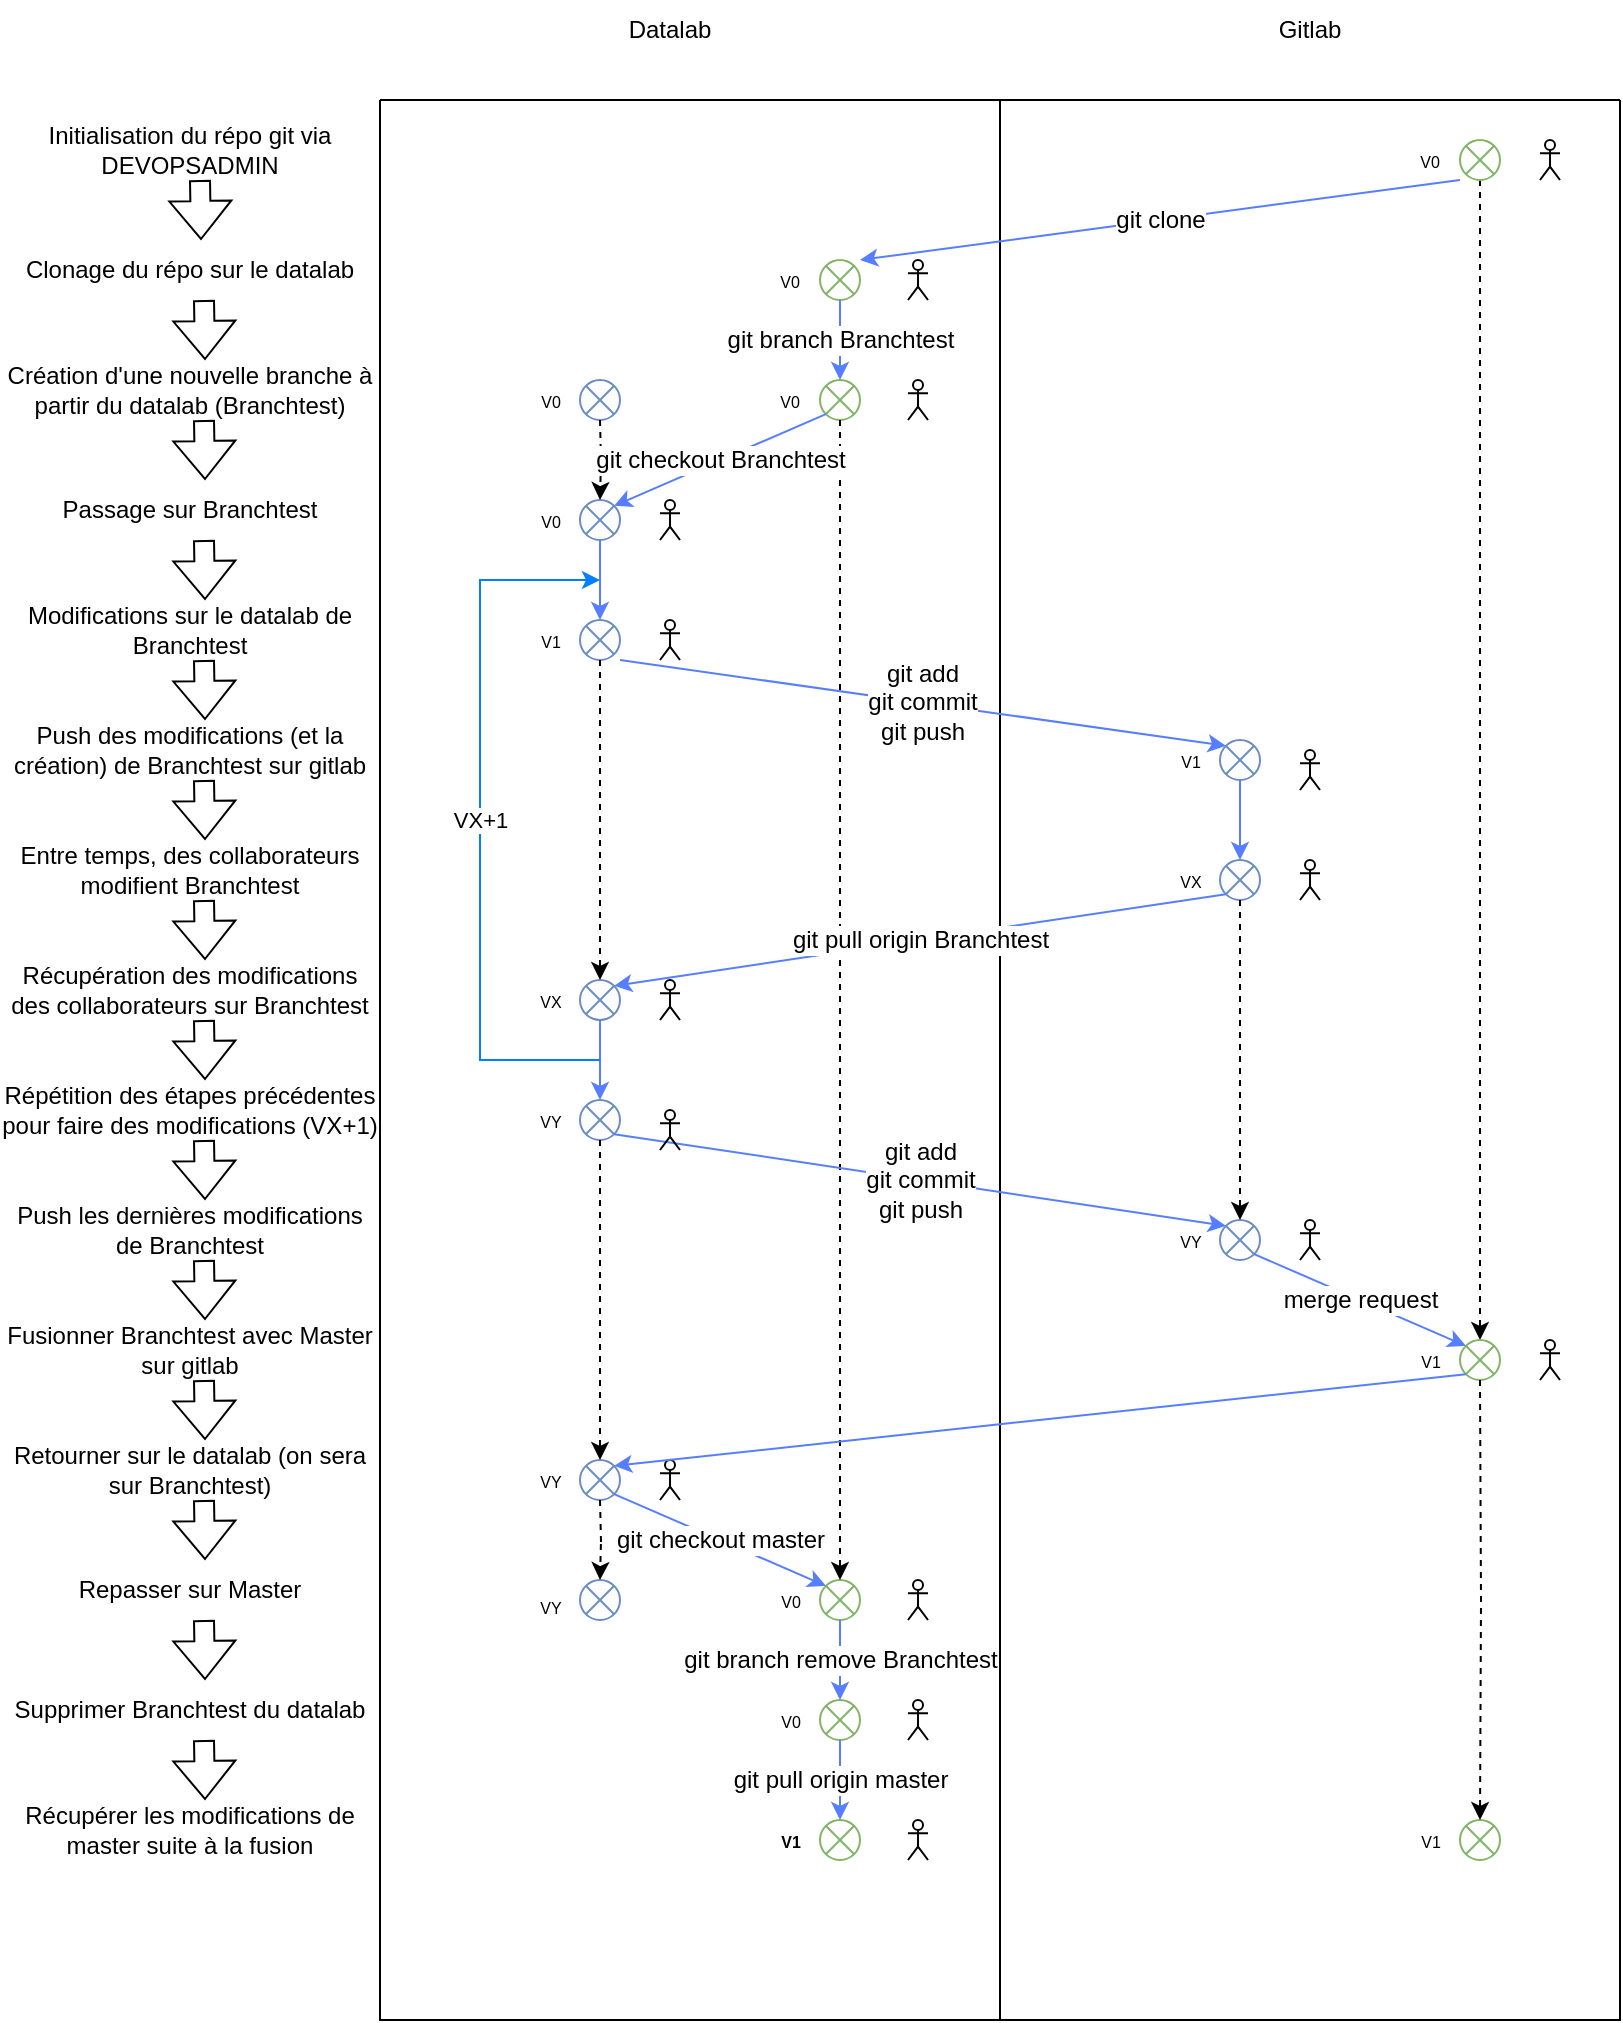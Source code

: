 <mxfile version="20.3.7" type="github">
  <diagram id="nAuwUsPzhKM0GsfRYQqk" name="Page-1">
    <mxGraphModel dx="782" dy="436" grid="1" gridSize="10" guides="1" tooltips="1" connect="1" arrows="1" fold="1" page="1" pageScale="1" pageWidth="827" pageHeight="1169" math="0" shadow="0">
      <root>
        <mxCell id="0" />
        <mxCell id="1" parent="0" />
        <mxCell id="7mzZi2HHNZOIRyizlRB2-161" style="edgeStyle=orthogonalEdgeStyle;rounded=0;orthogonalLoop=1;jettySize=auto;html=1;exitX=0.5;exitY=1;exitDx=0;exitDy=0;entryX=0.5;entryY=0;entryDx=0;entryDy=0;strokeColor=default;fontSize=12;dashed=1;" parent="1" source="7mzZi2HHNZOIRyizlRB2-1" target="7mzZi2HHNZOIRyizlRB2-22" edge="1">
          <mxGeometry relative="1" as="geometry" />
        </mxCell>
        <mxCell id="7mzZi2HHNZOIRyizlRB2-1" value="" style="shape=sumEllipse;perimeter=ellipsePerimeter;whiteSpace=wrap;html=1;backgroundOutline=1;fillColor=none;strokeColor=#82b366;" parent="1" vertex="1">
          <mxGeometry x="730" y="80" width="20" height="20" as="geometry" />
        </mxCell>
        <mxCell id="7mzZi2HHNZOIRyizlRB2-22" value="" style="shape=sumEllipse;perimeter=ellipsePerimeter;whiteSpace=wrap;html=1;backgroundOutline=1;fillColor=none;strokeColor=#82b366;" parent="1" vertex="1">
          <mxGeometry x="730" y="680" width="20" height="20" as="geometry" />
        </mxCell>
        <mxCell id="7mzZi2HHNZOIRyizlRB2-26" value="" style="shape=sumEllipse;perimeter=ellipsePerimeter;whiteSpace=wrap;html=1;backgroundOutline=1;fillColor=none;strokeColor=#82b366;" parent="1" vertex="1">
          <mxGeometry x="730" y="920" width="20" height="20" as="geometry" />
        </mxCell>
        <mxCell id="7mzZi2HHNZOIRyizlRB2-38" value="" style="shape=sumEllipse;perimeter=ellipsePerimeter;whiteSpace=wrap;html=1;backgroundOutline=1;fillColor=none;strokeColor=#82b366;" parent="1" vertex="1">
          <mxGeometry x="410" y="200" width="20" height="20" as="geometry" />
        </mxCell>
        <mxCell id="7mzZi2HHNZOIRyizlRB2-39" value="" style="shape=sumEllipse;perimeter=ellipsePerimeter;whiteSpace=wrap;html=1;backgroundOutline=1;fillColor=none;strokeColor=#82b366;" parent="1" vertex="1">
          <mxGeometry x="410" y="140" width="20" height="20" as="geometry" />
        </mxCell>
        <mxCell id="7mzZi2HHNZOIRyizlRB2-45" value="" style="shape=sumEllipse;perimeter=ellipsePerimeter;whiteSpace=wrap;html=1;backgroundOutline=1;fillColor=none;strokeColor=#82b366;" parent="1" vertex="1">
          <mxGeometry x="410" y="860" width="20" height="20" as="geometry" />
        </mxCell>
        <mxCell id="7mzZi2HHNZOIRyizlRB2-49" value="" style="shape=sumEllipse;perimeter=ellipsePerimeter;whiteSpace=wrap;html=1;backgroundOutline=1;fillColor=none;strokeColor=#82b366;" parent="1" vertex="1">
          <mxGeometry x="410" y="800" width="20" height="20" as="geometry" />
        </mxCell>
        <mxCell id="7mzZi2HHNZOIRyizlRB2-50" value="" style="shape=sumEllipse;perimeter=ellipsePerimeter;whiteSpace=wrap;html=1;backgroundOutline=1;fillColor=none;strokeColor=#82b366;" parent="1" vertex="1">
          <mxGeometry x="410" y="920" width="20" height="20" as="geometry" />
        </mxCell>
        <mxCell id="7mzZi2HHNZOIRyizlRB2-58" value="" style="shape=sumEllipse;perimeter=ellipsePerimeter;whiteSpace=wrap;html=1;backgroundOutline=1;fillColor=none;strokeColor=#6c8ebf;" parent="1" vertex="1">
          <mxGeometry x="610" y="440" width="20" height="20" as="geometry" />
        </mxCell>
        <mxCell id="7mzZi2HHNZOIRyizlRB2-59" value="" style="shape=sumEllipse;perimeter=ellipsePerimeter;whiteSpace=wrap;html=1;backgroundOutline=1;fillColor=none;strokeColor=#6c8ebf;" parent="1" vertex="1">
          <mxGeometry x="610" y="380" width="20" height="20" as="geometry" />
        </mxCell>
        <mxCell id="7mzZi2HHNZOIRyizlRB2-64" value="" style="shape=sumEllipse;perimeter=ellipsePerimeter;whiteSpace=wrap;html=1;backgroundOutline=1;fillColor=none;strokeColor=#6c8ebf;" parent="1" vertex="1">
          <mxGeometry x="610" y="620" width="20" height="20" as="geometry" />
        </mxCell>
        <mxCell id="7mzZi2HHNZOIRyizlRB2-70" value="" style="shape=sumEllipse;perimeter=ellipsePerimeter;whiteSpace=wrap;html=1;backgroundOutline=1;fillColor=none;strokeColor=#6c8ebf;" parent="1" vertex="1">
          <mxGeometry x="290" y="200" width="20" height="20" as="geometry" />
        </mxCell>
        <mxCell id="7mzZi2HHNZOIRyizlRB2-72" value="" style="shape=sumEllipse;perimeter=ellipsePerimeter;whiteSpace=wrap;html=1;backgroundOutline=1;fillColor=none;strokeColor=#6c8ebf;" parent="1" vertex="1">
          <mxGeometry x="290" y="260" width="20" height="20" as="geometry" />
        </mxCell>
        <mxCell id="7mzZi2HHNZOIRyizlRB2-73" value="" style="shape=sumEllipse;perimeter=ellipsePerimeter;whiteSpace=wrap;html=1;backgroundOutline=1;fillColor=none;strokeColor=#6c8ebf;" parent="1" vertex="1">
          <mxGeometry x="290" y="500" width="20" height="20" as="geometry" />
        </mxCell>
        <mxCell id="7mzZi2HHNZOIRyizlRB2-76" value="" style="shape=sumEllipse;perimeter=ellipsePerimeter;whiteSpace=wrap;html=1;backgroundOutline=1;fillColor=none;strokeColor=#6c8ebf;" parent="1" vertex="1">
          <mxGeometry x="290" y="320" width="20" height="20" as="geometry" />
        </mxCell>
        <mxCell id="7mzZi2HHNZOIRyizlRB2-78" value="" style="shape=sumEllipse;perimeter=ellipsePerimeter;whiteSpace=wrap;html=1;backgroundOutline=1;fillColor=none;strokeColor=#6c8ebf;" parent="1" vertex="1">
          <mxGeometry x="290" y="740" width="20" height="20" as="geometry" />
        </mxCell>
        <mxCell id="7mzZi2HHNZOIRyizlRB2-81" value="" style="shape=sumEllipse;perimeter=ellipsePerimeter;whiteSpace=wrap;html=1;backgroundOutline=1;fillColor=none;strokeColor=#6c8ebf;" parent="1" vertex="1">
          <mxGeometry x="290" y="800" width="20" height="20" as="geometry" />
        </mxCell>
        <mxCell id="7mzZi2HHNZOIRyizlRB2-84" value="" style="shape=sumEllipse;perimeter=ellipsePerimeter;whiteSpace=wrap;html=1;backgroundOutline=1;fillColor=none;strokeColor=#6c8ebf;" parent="1" vertex="1">
          <mxGeometry x="290" y="560" width="20" height="20" as="geometry" />
        </mxCell>
        <mxCell id="7mzZi2HHNZOIRyizlRB2-85" value="" style="swimlane;startSize=0;fillColor=none;" parent="1" vertex="1">
          <mxGeometry x="190" y="60" width="310" height="960" as="geometry" />
        </mxCell>
        <mxCell id="7mzZi2HHNZOIRyizlRB2-89" value="&lt;font style=&quot;font-size: 8px;&quot;&gt;V0&lt;/font&gt;" style="text;html=1;strokeColor=none;fillColor=none;align=center;verticalAlign=middle;whiteSpace=wrap;rounded=0;" parent="7mzZi2HHNZOIRyizlRB2-85" vertex="1">
          <mxGeometry x="200" y="85" width="10" height="10" as="geometry" />
        </mxCell>
        <mxCell id="7mzZi2HHNZOIRyizlRB2-103" value="&lt;font style=&quot;font-size: 8px;&quot;&gt;V0&lt;/font&gt;" style="text;html=1;strokeColor=none;fillColor=none;align=center;verticalAlign=middle;rounded=0;spacing=1;" parent="7mzZi2HHNZOIRyizlRB2-85" vertex="1">
          <mxGeometry x="80" y="145" width="10" height="10" as="geometry" />
        </mxCell>
        <mxCell id="7mzZi2HHNZOIRyizlRB2-114" value="" style="shape=umlActor;verticalLabelPosition=bottom;verticalAlign=top;html=1;outlineConnect=0;fontSize=12;fillColor=none;" parent="7mzZi2HHNZOIRyizlRB2-85" vertex="1">
          <mxGeometry x="264" y="80" width="10" height="20" as="geometry" />
        </mxCell>
        <mxCell id="7mzZi2HHNZOIRyizlRB2-117" value="&lt;font style=&quot;font-size: 8px;&quot;&gt;V0&lt;/font&gt;" style="text;html=1;strokeColor=none;fillColor=none;align=center;verticalAlign=middle;whiteSpace=wrap;rounded=0;" parent="7mzZi2HHNZOIRyizlRB2-85" vertex="1">
          <mxGeometry x="200" y="145" width="10" height="10" as="geometry" />
        </mxCell>
        <mxCell id="7mzZi2HHNZOIRyizlRB2-118" value="" style="shape=umlActor;verticalLabelPosition=bottom;verticalAlign=top;html=1;outlineConnect=0;fontSize=12;fillColor=none;" parent="7mzZi2HHNZOIRyizlRB2-85" vertex="1">
          <mxGeometry x="264" y="140" width="10" height="20" as="geometry" />
        </mxCell>
        <mxCell id="7mzZi2HHNZOIRyizlRB2-120" value="&lt;font style=&quot;font-size: 8px;&quot;&gt;V0&lt;/font&gt;" style="text;html=1;strokeColor=none;fillColor=none;align=center;verticalAlign=middle;rounded=0;spacing=1;" parent="7mzZi2HHNZOIRyizlRB2-85" vertex="1">
          <mxGeometry x="80" y="205" width="10" height="10" as="geometry" />
        </mxCell>
        <mxCell id="7mzZi2HHNZOIRyizlRB2-122" value="" style="shape=umlActor;verticalLabelPosition=bottom;verticalAlign=top;html=1;outlineConnect=0;fontSize=12;fillColor=none;" parent="7mzZi2HHNZOIRyizlRB2-85" vertex="1">
          <mxGeometry x="140" y="200" width="10" height="20" as="geometry" />
        </mxCell>
        <mxCell id="7mzZi2HHNZOIRyizlRB2-123" value="" style="shape=umlActor;verticalLabelPosition=bottom;verticalAlign=top;html=1;outlineConnect=0;fontSize=12;fillColor=none;" parent="7mzZi2HHNZOIRyizlRB2-85" vertex="1">
          <mxGeometry x="140" y="260" width="10" height="20" as="geometry" />
        </mxCell>
        <mxCell id="7mzZi2HHNZOIRyizlRB2-125" value="&lt;font style=&quot;font-size: 8px;&quot;&gt;V1&lt;br&gt;&lt;/font&gt;" style="text;html=1;strokeColor=none;fillColor=none;align=center;verticalAlign=middle;rounded=0;spacing=1;" parent="7mzZi2HHNZOIRyizlRB2-85" vertex="1">
          <mxGeometry x="80" y="265" width="10" height="10" as="geometry" />
        </mxCell>
        <mxCell id="7mzZi2HHNZOIRyizlRB2-142" value="" style="shape=umlActor;verticalLabelPosition=bottom;verticalAlign=top;html=1;outlineConnect=0;fontSize=12;fillColor=none;" parent="7mzZi2HHNZOIRyizlRB2-85" vertex="1">
          <mxGeometry x="140" y="440" width="10" height="20" as="geometry" />
        </mxCell>
        <mxCell id="7mzZi2HHNZOIRyizlRB2-147" value="" style="shape=umlActor;verticalLabelPosition=bottom;verticalAlign=top;html=1;outlineConnect=0;fontSize=12;fillColor=none;" parent="7mzZi2HHNZOIRyizlRB2-85" vertex="1">
          <mxGeometry x="140" y="680" width="10" height="20" as="geometry" />
        </mxCell>
        <mxCell id="7mzZi2HHNZOIRyizlRB2-146" value="" style="shape=umlActor;verticalLabelPosition=bottom;verticalAlign=top;html=1;outlineConnect=0;fontSize=12;fillColor=none;" parent="7mzZi2HHNZOIRyizlRB2-85" vertex="1">
          <mxGeometry x="264" y="740" width="10" height="20" as="geometry" />
        </mxCell>
        <mxCell id="7mzZi2HHNZOIRyizlRB2-149" value="" style="shape=umlActor;verticalLabelPosition=bottom;verticalAlign=top;html=1;outlineConnect=0;fontSize=12;fillColor=none;" parent="7mzZi2HHNZOIRyizlRB2-85" vertex="1">
          <mxGeometry x="264" y="800" width="10" height="20" as="geometry" />
        </mxCell>
        <mxCell id="7mzZi2HHNZOIRyizlRB2-148" value="" style="shape=umlActor;verticalLabelPosition=bottom;verticalAlign=top;html=1;outlineConnect=0;fontSize=12;fillColor=none;" parent="7mzZi2HHNZOIRyizlRB2-85" vertex="1">
          <mxGeometry x="264" y="860" width="10" height="20" as="geometry" />
        </mxCell>
        <mxCell id="7mzZi2HHNZOIRyizlRB2-151" value="&lt;font style=&quot;font-size: 8px;&quot;&gt;VX&lt;br&gt;&lt;/font&gt;" style="text;html=1;strokeColor=none;fillColor=none;align=center;verticalAlign=middle;rounded=0;spacing=1;" parent="7mzZi2HHNZOIRyizlRB2-85" vertex="1">
          <mxGeometry x="80" y="445" width="10" height="10" as="geometry" />
        </mxCell>
        <mxCell id="7mzZi2HHNZOIRyizlRB2-153" value="&lt;font style=&quot;font-size: 8px;&quot;&gt;VY&lt;br&gt;&lt;/font&gt;" style="text;html=1;strokeColor=none;fillColor=none;align=center;verticalAlign=middle;rounded=0;spacing=1;" parent="7mzZi2HHNZOIRyizlRB2-85" vertex="1">
          <mxGeometry x="80" y="505" width="10" height="10" as="geometry" />
        </mxCell>
        <mxCell id="7mzZi2HHNZOIRyizlRB2-155" value="&lt;font style=&quot;font-size: 8px;&quot;&gt;VY&lt;br&gt;&lt;/font&gt;" style="text;html=1;strokeColor=none;fillColor=none;align=center;verticalAlign=middle;rounded=0;spacing=1;" parent="7mzZi2HHNZOIRyizlRB2-85" vertex="1">
          <mxGeometry x="80" y="685" width="10" height="10" as="geometry" />
        </mxCell>
        <mxCell id="7mzZi2HHNZOIRyizlRB2-157" value="&lt;font style=&quot;font-size: 8px;&quot;&gt;V0&lt;span style=&quot;color: rgba(0, 0, 0, 0); font-family: monospace; font-size: 0px; text-align: start;&quot;&gt;%3CmxGraphModel%3E%3Croot%3E%3CmxCell%20id%3D%220%22%2F%3E%3CmxCell%20id%3D%221%22%20parent%3D%220%22%2F%3E%3CmxCell%20id%3D%222%22%20value%3D%22%26lt%3Bfont%20style%3D%26quot%3Bfont-size%3A%208px%3B%26quot%3B%26gt%3BVY%26lt%3Bbr%26gt%3B%26lt%3B%2Ffont%26gt%3B%22%20style%3D%22text%3Bhtml%3D1%3BstrokeColor%3Dnone%3BfillColor%3Dnone%3Balign%3Dcenter%3BverticalAlign%3Dmiddle%3Brounded%3D0%3Bspacing%3D1%3B%22%20vertex%3D%221%22%20parent%3D%221%22%3E%3CmxGeometry%20x%3D%22220%22%20y%3D%22745%22%20width%3D%2210%22%20height%3D%2210%22%20as%3D%22geometry%22%2F%3E%3C%2FmxCell%3E%3C%2Froot%3E%3C%2FmxGraphModel%3E&lt;/span&gt;&lt;br&gt;&lt;/font&gt;" style="text;html=1;strokeColor=none;fillColor=none;align=center;verticalAlign=middle;rounded=0;spacing=1;" parent="7mzZi2HHNZOIRyizlRB2-85" vertex="1">
          <mxGeometry x="200" y="745" width="10" height="10" as="geometry" />
        </mxCell>
        <mxCell id="7mzZi2HHNZOIRyizlRB2-158" value="&lt;font style=&quot;font-size: 8px;&quot;&gt;V0&lt;span style=&quot;color: rgba(0, 0, 0, 0); font-family: monospace; font-size: 0px; text-align: start;&quot;&gt;%3CmxGraphModel%3E%3Croot%3E%3CmxCell%20id%3D%220%22%2F%3E%3CmxCell%20id%3D%221%22%20parent%3D%220%22%2F%3E%3CmxCell%20id%3D%222%22%20value%3D%22%26lt%3Bfont%20style%3D%26quot%3Bfont-size%3A%208px%3B%26quot%3B%26gt%3BVY%26lt%3Bbr%26gt%3B%26lt%3B%2Ffont%26gt%3B%22%20style%3D%22text%3Bhtml%3D1%3BstrokeColor%3Dnone%3BfillColor%3Dnone%3Balign%3Dcenter%3BverticalAlign%3Dmiddle%3Brounded%3D0%3Bspacing%3D1%3B%22%20vertex%3D%221%22%20parent%3D%221%22%3E%3CmxGeometry%20x%3D%22220%22%20y%3D%22745%22%20width%3D%2210%22%20height%3D%2210%22%20as%3D%22geometry%22%2F%3E%3C%2FmxCell%3E%3C%2Froot%3E%3C%2FmxGraphModel%3E&lt;/span&gt;&lt;br&gt;&lt;/font&gt;" style="text;html=1;strokeColor=none;fillColor=none;align=center;verticalAlign=middle;rounded=0;spacing=1;" parent="7mzZi2HHNZOIRyizlRB2-85" vertex="1">
          <mxGeometry x="200" y="805" width="10" height="10" as="geometry" />
        </mxCell>
        <mxCell id="7mzZi2HHNZOIRyizlRB2-159" value="&lt;font style=&quot;font-size: 8px;&quot;&gt;V1&lt;br&gt;&lt;/font&gt;" style="text;html=1;strokeColor=none;fillColor=none;align=center;verticalAlign=middle;rounded=0;spacing=1;fontStyle=1" parent="7mzZi2HHNZOIRyizlRB2-85" vertex="1">
          <mxGeometry x="200" y="865" width="10" height="10" as="geometry" />
        </mxCell>
        <mxCell id="7mzZi2HHNZOIRyizlRB2-163" style="edgeStyle=orthogonalEdgeStyle;rounded=0;orthogonalLoop=1;jettySize=auto;html=1;exitX=0.5;exitY=1;exitDx=0;exitDy=0;entryX=0.5;entryY=0;entryDx=0;entryDy=0;strokeColor=default;fontSize=12;dashed=1;" parent="7mzZi2HHNZOIRyizlRB2-85" edge="1">
          <mxGeometry relative="1" as="geometry">
            <mxPoint x="230" y="160" as="sourcePoint" />
            <mxPoint x="230" y="740" as="targetPoint" />
          </mxGeometry>
        </mxCell>
        <mxCell id="7mzZi2HHNZOIRyizlRB2-165" style="edgeStyle=orthogonalEdgeStyle;rounded=0;orthogonalLoop=1;jettySize=auto;html=1;exitX=0.5;exitY=1;exitDx=0;exitDy=0;strokeColor=default;fontSize=12;dashed=1;" parent="7mzZi2HHNZOIRyizlRB2-85" edge="1">
          <mxGeometry relative="1" as="geometry">
            <mxPoint x="110" y="160" as="sourcePoint" />
            <mxPoint x="110" y="200" as="targetPoint" />
          </mxGeometry>
        </mxCell>
        <mxCell id="7mzZi2HHNZOIRyizlRB2-166" style="edgeStyle=orthogonalEdgeStyle;rounded=0;orthogonalLoop=1;jettySize=auto;html=1;exitX=0.5;exitY=1;exitDx=0;exitDy=0;strokeColor=default;fontSize=12;dashed=1;" parent="7mzZi2HHNZOIRyizlRB2-85" edge="1">
          <mxGeometry relative="1" as="geometry">
            <mxPoint x="110" y="280" as="sourcePoint" />
            <mxPoint x="110" y="440" as="targetPoint" />
          </mxGeometry>
        </mxCell>
        <mxCell id="7mzZi2HHNZOIRyizlRB2-167" style="edgeStyle=orthogonalEdgeStyle;rounded=0;orthogonalLoop=1;jettySize=auto;html=1;exitX=0.5;exitY=1;exitDx=0;exitDy=0;strokeColor=default;fontSize=12;dashed=1;" parent="7mzZi2HHNZOIRyizlRB2-85" edge="1">
          <mxGeometry relative="1" as="geometry">
            <mxPoint x="110" y="520" as="sourcePoint" />
            <mxPoint x="110" y="680" as="targetPoint" />
          </mxGeometry>
        </mxCell>
        <mxCell id="7mzZi2HHNZOIRyizlRB2-169" style="edgeStyle=orthogonalEdgeStyle;rounded=0;orthogonalLoop=1;jettySize=auto;html=1;exitX=0.5;exitY=1;exitDx=0;exitDy=0;strokeColor=default;fontSize=12;dashed=1;" parent="7mzZi2HHNZOIRyizlRB2-85" edge="1">
          <mxGeometry relative="1" as="geometry">
            <mxPoint x="110" y="700" as="sourcePoint" />
            <mxPoint x="110" y="740" as="targetPoint" />
          </mxGeometry>
        </mxCell>
        <mxCell id="7mzZi2HHNZOIRyizlRB2-171" value="&lt;font style=&quot;font-size: 8px;&quot;&gt;VY&lt;br&gt;&lt;/font&gt;" style="text;html=1;strokeColor=none;fillColor=none;align=center;verticalAlign=middle;rounded=0;spacing=1;" parent="7mzZi2HHNZOIRyizlRB2-85" vertex="1">
          <mxGeometry x="80" y="745" width="10" height="15" as="geometry" />
        </mxCell>
        <mxCell id="7mzZi2HHNZOIRyizlRB2-86" value="" style="swimlane;startSize=0;fillColor=none;" parent="1" vertex="1">
          <mxGeometry x="500" y="60" width="310" height="960" as="geometry" />
        </mxCell>
        <mxCell id="7mzZi2HHNZOIRyizlRB2-90" value="&lt;font style=&quot;font-size: 8px;&quot;&gt;V0&lt;/font&gt;" style="text;html=1;strokeColor=none;fillColor=none;align=center;verticalAlign=middle;whiteSpace=wrap;rounded=0;" parent="7mzZi2HHNZOIRyizlRB2-86" vertex="1">
          <mxGeometry x="210" y="25" width="10" height="10" as="geometry" />
        </mxCell>
        <mxCell id="7mzZi2HHNZOIRyizlRB2-113" value="" style="shape=umlActor;verticalLabelPosition=bottom;verticalAlign=top;html=1;outlineConnect=0;fontSize=12;fillColor=none;" parent="7mzZi2HHNZOIRyizlRB2-86" vertex="1">
          <mxGeometry x="270" y="20" width="10" height="20" as="geometry" />
        </mxCell>
        <mxCell id="7mzZi2HHNZOIRyizlRB2-126" value="&lt;font style=&quot;font-size: 8px;&quot;&gt;V1&lt;br&gt;&lt;/font&gt;" style="text;html=1;strokeColor=none;fillColor=none;align=center;verticalAlign=middle;rounded=0;spacing=1;" parent="7mzZi2HHNZOIRyizlRB2-86" vertex="1">
          <mxGeometry x="90" y="325" width="10" height="10" as="geometry" />
        </mxCell>
        <mxCell id="7mzZi2HHNZOIRyizlRB2-140" value="" style="shape=umlActor;verticalLabelPosition=bottom;verticalAlign=top;html=1;outlineConnect=0;fontSize=12;fillColor=none;" parent="7mzZi2HHNZOIRyizlRB2-86" vertex="1">
          <mxGeometry x="150" y="325" width="10" height="20" as="geometry" />
        </mxCell>
        <mxCell id="7mzZi2HHNZOIRyizlRB2-139" value="" style="shape=umlActor;verticalLabelPosition=bottom;verticalAlign=top;html=1;outlineConnect=0;fontSize=12;fillColor=none;" parent="7mzZi2HHNZOIRyizlRB2-86" vertex="1">
          <mxGeometry x="150" y="380" width="10" height="20" as="geometry" />
        </mxCell>
        <mxCell id="7mzZi2HHNZOIRyizlRB2-145" value="" style="shape=umlActor;verticalLabelPosition=bottom;verticalAlign=top;html=1;outlineConnect=0;fontSize=12;fillColor=none;" parent="7mzZi2HHNZOIRyizlRB2-86" vertex="1">
          <mxGeometry x="150" y="560" width="10" height="20" as="geometry" />
        </mxCell>
        <mxCell id="7mzZi2HHNZOIRyizlRB2-144" value="" style="shape=umlActor;verticalLabelPosition=bottom;verticalAlign=top;html=1;outlineConnect=0;fontSize=12;fillColor=none;" parent="7mzZi2HHNZOIRyizlRB2-86" vertex="1">
          <mxGeometry x="270" y="620" width="10" height="20" as="geometry" />
        </mxCell>
        <mxCell id="7mzZi2HHNZOIRyizlRB2-150" value="&lt;font style=&quot;font-size: 8px;&quot;&gt;VX&lt;br&gt;&lt;/font&gt;" style="text;html=1;strokeColor=none;fillColor=none;align=center;verticalAlign=middle;rounded=0;spacing=1;" parent="7mzZi2HHNZOIRyizlRB2-86" vertex="1">
          <mxGeometry x="90" y="385" width="10" height="10" as="geometry" />
        </mxCell>
        <mxCell id="7mzZi2HHNZOIRyizlRB2-154" value="&lt;font style=&quot;font-size: 8px;&quot;&gt;VY&lt;br&gt;&lt;/font&gt;" style="text;html=1;strokeColor=none;fillColor=none;align=center;verticalAlign=middle;rounded=0;spacing=1;" parent="7mzZi2HHNZOIRyizlRB2-86" vertex="1">
          <mxGeometry x="90" y="565" width="10" height="10" as="geometry" />
        </mxCell>
        <mxCell id="7mzZi2HHNZOIRyizlRB2-156" value="&lt;font style=&quot;font-size: 8px;&quot;&gt;V1&lt;br&gt;&lt;/font&gt;" style="text;html=1;strokeColor=none;fillColor=none;align=center;verticalAlign=middle;rounded=0;spacing=1;" parent="7mzZi2HHNZOIRyizlRB2-86" vertex="1">
          <mxGeometry x="210" y="625" width="10" height="10" as="geometry" />
        </mxCell>
        <mxCell id="7mzZi2HHNZOIRyizlRB2-162" style="edgeStyle=orthogonalEdgeStyle;rounded=0;orthogonalLoop=1;jettySize=auto;html=1;exitX=0.5;exitY=1;exitDx=0;exitDy=0;entryX=0.5;entryY=0;entryDx=0;entryDy=0;strokeColor=default;fontSize=12;dashed=1;" parent="7mzZi2HHNZOIRyizlRB2-86" target="7mzZi2HHNZOIRyizlRB2-26" edge="1">
          <mxGeometry relative="1" as="geometry">
            <mxPoint x="240" y="640" as="sourcePoint" />
            <mxPoint x="240" y="1220" as="targetPoint" />
          </mxGeometry>
        </mxCell>
        <mxCell id="7mzZi2HHNZOIRyizlRB2-164" style="edgeStyle=orthogonalEdgeStyle;rounded=0;orthogonalLoop=1;jettySize=auto;html=1;exitX=0.5;exitY=1;exitDx=0;exitDy=0;strokeColor=default;fontSize=12;dashed=1;" parent="7mzZi2HHNZOIRyizlRB2-86" edge="1">
          <mxGeometry relative="1" as="geometry">
            <mxPoint x="120" y="400" as="sourcePoint" />
            <mxPoint x="120" y="560" as="targetPoint" />
          </mxGeometry>
        </mxCell>
        <mxCell id="7mzZi2HHNZOIRyizlRB2-170" value="&lt;font style=&quot;font-size: 8px;&quot;&gt;V1&lt;br&gt;&lt;/font&gt;" style="text;html=1;strokeColor=none;fillColor=none;align=center;verticalAlign=middle;rounded=0;spacing=1;" parent="7mzZi2HHNZOIRyizlRB2-86" vertex="1">
          <mxGeometry x="210" y="865" width="10" height="10" as="geometry" />
        </mxCell>
        <mxCell id="7mzZi2HHNZOIRyizlRB2-87" value="Datalab" style="text;html=1;strokeColor=none;fillColor=none;align=center;verticalAlign=middle;whiteSpace=wrap;rounded=0;" parent="1" vertex="1">
          <mxGeometry x="245" y="10" width="180" height="30" as="geometry" />
        </mxCell>
        <mxCell id="7mzZi2HHNZOIRyizlRB2-88" value="Gitlab" style="text;html=1;strokeColor=none;fillColor=none;align=center;verticalAlign=middle;whiteSpace=wrap;rounded=0;" parent="1" vertex="1">
          <mxGeometry x="595" y="10" width="120" height="30" as="geometry" />
        </mxCell>
        <mxCell id="7mzZi2HHNZOIRyizlRB2-110" value="&lt;font style=&quot;font-size: 12px;&quot;&gt;git clone&lt;/font&gt;" style="endArrow=classic;html=1;rounded=0;fontSize=8;fillColor=#dae8fc;strokeColor=#577EFF;" parent="1" edge="1">
          <mxGeometry relative="1" as="geometry">
            <mxPoint x="730" y="100" as="sourcePoint" />
            <mxPoint x="430" y="140" as="targetPoint" />
            <Array as="points">
              <mxPoint x="580" y="120" />
            </Array>
          </mxGeometry>
        </mxCell>
        <mxCell id="7mzZi2HHNZOIRyizlRB2-116" value="&lt;font style=&quot;font-size: 12px;&quot;&gt;git branch Branchtest&lt;/font&gt;" style="endArrow=classic;html=1;rounded=0;fontSize=8;exitX=0.5;exitY=1;exitDx=0;exitDy=0;entryX=0.5;entryY=0;entryDx=0;entryDy=0;fillColor=#dae8fc;strokeColor=#577EFF;" parent="1" source="7mzZi2HHNZOIRyizlRB2-39" target="7mzZi2HHNZOIRyizlRB2-38" edge="1">
          <mxGeometry relative="1" as="geometry">
            <mxPoint x="740" y="100" as="sourcePoint" />
            <mxPoint x="440" y="160" as="targetPoint" />
            <Array as="points" />
          </mxGeometry>
        </mxCell>
        <mxCell id="7mzZi2HHNZOIRyizlRB2-119" value="&lt;font style=&quot;font-size: 12px;&quot;&gt;git checkout Branchtest&lt;/font&gt;" style="endArrow=classic;html=1;rounded=0;fontSize=8;exitX=0;exitY=1;exitDx=0;exitDy=0;entryX=1;entryY=0;entryDx=0;entryDy=0;fillColor=#dae8fc;strokeColor=#577EFF;" parent="1" source="7mzZi2HHNZOIRyizlRB2-38" target="7mzZi2HHNZOIRyizlRB2-72" edge="1">
          <mxGeometry relative="1" as="geometry">
            <mxPoint x="740" y="100" as="sourcePoint" />
            <mxPoint x="440" y="160" as="targetPoint" />
            <Array as="points" />
          </mxGeometry>
        </mxCell>
        <mxCell id="7mzZi2HHNZOIRyizlRB2-121" value="" style="endArrow=classic;html=1;rounded=0;fontSize=8;fillColor=#dae8fc;strokeColor=#577EFF;exitX=0.5;exitY=1;exitDx=0;exitDy=0;entryX=0.5;entryY=0;entryDx=0;entryDy=0;" parent="1" source="7mzZi2HHNZOIRyizlRB2-72" target="7mzZi2HHNZOIRyizlRB2-76" edge="1">
          <mxGeometry relative="1" as="geometry">
            <mxPoint x="740" y="110" as="sourcePoint" />
            <mxPoint x="440" y="150" as="targetPoint" />
            <Array as="points" />
          </mxGeometry>
        </mxCell>
        <mxCell id="7mzZi2HHNZOIRyizlRB2-124" value="&lt;font style=&quot;font-size: 12px;&quot;&gt;git add&lt;br&gt;git commit&lt;br&gt;git push&lt;br&gt;&lt;/font&gt;" style="endArrow=classic;html=1;rounded=0;fontSize=8;fillColor=#dae8fc;strokeColor=#577EFF;entryX=0;entryY=0;entryDx=0;entryDy=0;" parent="1" target="7mzZi2HHNZOIRyizlRB2-59" edge="1">
          <mxGeometry relative="1" as="geometry">
            <mxPoint x="310" y="340" as="sourcePoint" />
            <mxPoint x="440" y="150" as="targetPoint" />
            <Array as="points" />
          </mxGeometry>
        </mxCell>
        <mxCell id="7mzZi2HHNZOIRyizlRB2-127" value="" style="endArrow=classic;html=1;rounded=0;fontSize=8;fillColor=#dae8fc;strokeColor=#577EFF;exitX=0.5;exitY=1;exitDx=0;exitDy=0;entryX=0.5;entryY=0;entryDx=0;entryDy=0;" parent="1" source="7mzZi2HHNZOIRyizlRB2-59" target="7mzZi2HHNZOIRyizlRB2-58" edge="1">
          <mxGeometry relative="1" as="geometry">
            <mxPoint x="740" y="110" as="sourcePoint" />
            <mxPoint x="440" y="150" as="targetPoint" />
            <Array as="points" />
          </mxGeometry>
        </mxCell>
        <mxCell id="7mzZi2HHNZOIRyizlRB2-128" value="&lt;font style=&quot;font-size: 12px;&quot;&gt;git pull origin Branchtest&lt;br&gt;&lt;/font&gt;" style="endArrow=classic;html=1;rounded=0;fontSize=8;fillColor=#dae8fc;strokeColor=#577EFF;exitX=0;exitY=1;exitDx=0;exitDy=0;entryX=1;entryY=0;entryDx=0;entryDy=0;" parent="1" source="7mzZi2HHNZOIRyizlRB2-58" target="7mzZi2HHNZOIRyizlRB2-73" edge="1">
          <mxGeometry relative="1" as="geometry">
            <mxPoint x="740" y="110" as="sourcePoint" />
            <mxPoint x="440" y="150" as="targetPoint" />
            <Array as="points" />
          </mxGeometry>
        </mxCell>
        <mxCell id="7mzZi2HHNZOIRyizlRB2-130" value="&lt;font style=&quot;font-size: 12px;&quot;&gt;&lt;br&gt;&lt;/font&gt;" style="endArrow=classic;html=1;rounded=0;fontSize=8;fillColor=#dae8fc;strokeColor=#577EFF;exitX=0.5;exitY=1;exitDx=0;exitDy=0;" parent="1" source="7mzZi2HHNZOIRyizlRB2-73" edge="1">
          <mxGeometry x="0.277" y="10" relative="1" as="geometry">
            <mxPoint x="320" y="350" as="sourcePoint" />
            <mxPoint x="300" y="560" as="targetPoint" />
            <Array as="points" />
            <mxPoint as="offset" />
          </mxGeometry>
        </mxCell>
        <mxCell id="7mzZi2HHNZOIRyizlRB2-133" value="&lt;font style=&quot;font-size: 12px;&quot;&gt;git add&lt;br&gt;git commit&lt;br&gt;git push&lt;/font&gt;" style="endArrow=classic;html=1;rounded=0;fontSize=8;fillColor=#dae8fc;strokeColor=#577EFF;exitX=1;exitY=1;exitDx=0;exitDy=0;entryX=0;entryY=0;entryDx=0;entryDy=0;startArrow=none;" parent="1" source="7mzZi2HHNZOIRyizlRB2-84" target="7mzZi2HHNZOIRyizlRB2-64" edge="1">
          <mxGeometry relative="1" as="geometry">
            <mxPoint x="622.929" y="467.071" as="sourcePoint" />
            <mxPoint x="317.071" y="512.929" as="targetPoint" />
            <Array as="points" />
          </mxGeometry>
        </mxCell>
        <mxCell id="7mzZi2HHNZOIRyizlRB2-134" value="&lt;span style=&quot;font-size: 12px;&quot;&gt;merge request&lt;/span&gt;" style="endArrow=classic;html=1;rounded=0;fontSize=8;fillColor=#dae8fc;strokeColor=#577EFF;exitX=1;exitY=1;exitDx=0;exitDy=0;entryX=0;entryY=0;entryDx=0;entryDy=0;" parent="1" source="7mzZi2HHNZOIRyizlRB2-64" target="7mzZi2HHNZOIRyizlRB2-22" edge="1">
          <mxGeometry relative="1" as="geometry">
            <mxPoint x="317.071" y="587.071" as="sourcePoint" />
            <mxPoint x="622.929" y="632.929" as="targetPoint" />
            <Array as="points" />
          </mxGeometry>
        </mxCell>
        <mxCell id="7mzZi2HHNZOIRyizlRB2-135" value="" style="endArrow=classic;html=1;rounded=0;fontSize=8;fillColor=#dae8fc;strokeColor=#577EFF;exitX=0;exitY=1;exitDx=0;exitDy=0;entryX=1;entryY=0;entryDx=0;entryDy=0;" parent="1" source="7mzZi2HHNZOIRyizlRB2-22" target="7mzZi2HHNZOIRyizlRB2-78" edge="1">
          <mxGeometry relative="1" as="geometry">
            <mxPoint x="317.071" y="587.071" as="sourcePoint" />
            <mxPoint x="622.929" y="632.929" as="targetPoint" />
            <Array as="points" />
          </mxGeometry>
        </mxCell>
        <mxCell id="7mzZi2HHNZOIRyizlRB2-136" value="&lt;font style=&quot;font-size: 12px;&quot;&gt;git checkout master&lt;/font&gt;" style="endArrow=classic;html=1;rounded=0;fontSize=8;fillColor=#dae8fc;strokeColor=#577EFF;exitX=1;exitY=1;exitDx=0;exitDy=0;entryX=0;entryY=0;entryDx=0;entryDy=0;" parent="1" source="7mzZi2HHNZOIRyizlRB2-78" target="7mzZi2HHNZOIRyizlRB2-49" edge="1">
          <mxGeometry relative="1" as="geometry">
            <mxPoint x="742.929" y="707.071" as="sourcePoint" />
            <mxPoint x="317.071" y="752.929" as="targetPoint" />
            <Array as="points" />
          </mxGeometry>
        </mxCell>
        <mxCell id="7mzZi2HHNZOIRyizlRB2-137" value="&lt;font style=&quot;font-size: 12px;&quot;&gt;git branch remove Branchtest&lt;/font&gt;" style="endArrow=classic;html=1;rounded=0;fontSize=8;fillColor=#dae8fc;strokeColor=#577EFF;exitX=0.5;exitY=1;exitDx=0;exitDy=0;entryX=0.5;entryY=0;entryDx=0;entryDy=0;" parent="1" source="7mzZi2HHNZOIRyizlRB2-49" target="7mzZi2HHNZOIRyizlRB2-45" edge="1">
          <mxGeometry relative="1" as="geometry">
            <mxPoint x="317.071" y="767.071" as="sourcePoint" />
            <mxPoint x="422.929" y="812.929" as="targetPoint" />
            <Array as="points" />
          </mxGeometry>
        </mxCell>
        <mxCell id="7mzZi2HHNZOIRyizlRB2-138" value="&lt;span style=&quot;font-size: 12px;&quot;&gt;git pull origin master&lt;/span&gt;" style="endArrow=classic;html=1;rounded=0;fontSize=8;fillColor=#dae8fc;strokeColor=#577EFF;exitX=0.5;exitY=1;exitDx=0;exitDy=0;entryX=0.5;entryY=0;entryDx=0;entryDy=0;" parent="1" source="7mzZi2HHNZOIRyizlRB2-45" target="7mzZi2HHNZOIRyizlRB2-50" edge="1">
          <mxGeometry relative="1" as="geometry">
            <mxPoint x="742.929" y="707.071" as="sourcePoint" />
            <mxPoint x="317.071" y="752.929" as="targetPoint" />
            <Array as="points" />
          </mxGeometry>
        </mxCell>
        <mxCell id="7mzZi2HHNZOIRyizlRB2-141" value="" style="shape=umlActor;verticalLabelPosition=bottom;verticalAlign=top;html=1;outlineConnect=0;fontSize=12;fillColor=none;" parent="1" vertex="1">
          <mxGeometry x="330" y="565" width="10" height="20" as="geometry" />
        </mxCell>
        <mxCell id="s8z6JxjOnlefaeHxLct3-1" value="Initialisation du répo git via DEVOPSADMIN" style="text;html=1;strokeColor=none;fillColor=none;align=center;verticalAlign=middle;whiteSpace=wrap;rounded=0;" parent="1" vertex="1">
          <mxGeometry y="70" width="190" height="30" as="geometry" />
        </mxCell>
        <mxCell id="s8z6JxjOnlefaeHxLct3-3" value="Clonage du répo sur le datalab" style="text;html=1;strokeColor=none;fillColor=none;align=center;verticalAlign=middle;whiteSpace=wrap;rounded=0;" parent="1" vertex="1">
          <mxGeometry y="130" width="190" height="30" as="geometry" />
        </mxCell>
        <mxCell id="s8z6JxjOnlefaeHxLct3-4" value="" style="shape=flexArrow;endArrow=classic;html=1;rounded=0;exitX=0.5;exitY=1;exitDx=0;exitDy=0;" parent="1" edge="1">
          <mxGeometry width="50" height="50" relative="1" as="geometry">
            <mxPoint x="102" y="160" as="sourcePoint" />
            <mxPoint x="102.5" y="190" as="targetPoint" />
          </mxGeometry>
        </mxCell>
        <mxCell id="s8z6JxjOnlefaeHxLct3-5" value="" style="shape=flexArrow;endArrow=classic;html=1;rounded=0;exitX=0.5;exitY=1;exitDx=0;exitDy=0;" parent="1" edge="1">
          <mxGeometry width="50" height="50" relative="1" as="geometry">
            <mxPoint x="102" y="220" as="sourcePoint" />
            <mxPoint x="102.5" y="250" as="targetPoint" />
          </mxGeometry>
        </mxCell>
        <mxCell id="s8z6JxjOnlefaeHxLct3-6" value="" style="shape=flexArrow;endArrow=classic;html=1;rounded=0;exitX=0.5;exitY=1;exitDx=0;exitDy=0;" parent="1" edge="1">
          <mxGeometry width="50" height="50" relative="1" as="geometry">
            <mxPoint x="102" y="280" as="sourcePoint" />
            <mxPoint x="102.5" y="310" as="targetPoint" />
          </mxGeometry>
        </mxCell>
        <mxCell id="s8z6JxjOnlefaeHxLct3-7" value="" style="shape=flexArrow;endArrow=classic;html=1;rounded=0;exitX=0.5;exitY=1;exitDx=0;exitDy=0;" parent="1" edge="1">
          <mxGeometry width="50" height="50" relative="1" as="geometry">
            <mxPoint x="102" y="340" as="sourcePoint" />
            <mxPoint x="102.5" y="370" as="targetPoint" />
          </mxGeometry>
        </mxCell>
        <mxCell id="s8z6JxjOnlefaeHxLct3-8" value="" style="shape=flexArrow;endArrow=classic;html=1;rounded=0;exitX=0.5;exitY=1;exitDx=0;exitDy=0;" parent="1" edge="1">
          <mxGeometry width="50" height="50" relative="1" as="geometry">
            <mxPoint x="102" y="400" as="sourcePoint" />
            <mxPoint x="102.5" y="430" as="targetPoint" />
          </mxGeometry>
        </mxCell>
        <mxCell id="s8z6JxjOnlefaeHxLct3-9" value="" style="shape=flexArrow;endArrow=classic;html=1;rounded=0;exitX=0.5;exitY=1;exitDx=0;exitDy=0;" parent="1" edge="1">
          <mxGeometry width="50" height="50" relative="1" as="geometry">
            <mxPoint x="102" y="460" as="sourcePoint" />
            <mxPoint x="102.5" y="490" as="targetPoint" />
          </mxGeometry>
        </mxCell>
        <mxCell id="s8z6JxjOnlefaeHxLct3-10" value="" style="shape=flexArrow;endArrow=classic;html=1;rounded=0;exitX=0.5;exitY=1;exitDx=0;exitDy=0;" parent="1" edge="1">
          <mxGeometry width="50" height="50" relative="1" as="geometry">
            <mxPoint x="102" y="520" as="sourcePoint" />
            <mxPoint x="102.5" y="550" as="targetPoint" />
          </mxGeometry>
        </mxCell>
        <mxCell id="s8z6JxjOnlefaeHxLct3-11" value="" style="shape=flexArrow;endArrow=classic;html=1;rounded=0;exitX=0.5;exitY=1;exitDx=0;exitDy=0;" parent="1" edge="1">
          <mxGeometry width="50" height="50" relative="1" as="geometry">
            <mxPoint x="102" y="580" as="sourcePoint" />
            <mxPoint x="102.5" y="610" as="targetPoint" />
          </mxGeometry>
        </mxCell>
        <mxCell id="s8z6JxjOnlefaeHxLct3-12" value="" style="shape=flexArrow;endArrow=classic;html=1;rounded=0;exitX=0.5;exitY=1;exitDx=0;exitDy=0;" parent="1" edge="1">
          <mxGeometry width="50" height="50" relative="1" as="geometry">
            <mxPoint x="102" y="640" as="sourcePoint" />
            <mxPoint x="102.5" y="670" as="targetPoint" />
          </mxGeometry>
        </mxCell>
        <mxCell id="s8z6JxjOnlefaeHxLct3-13" value="" style="shape=flexArrow;endArrow=classic;html=1;rounded=0;exitX=0.5;exitY=1;exitDx=0;exitDy=0;" parent="1" edge="1">
          <mxGeometry width="50" height="50" relative="1" as="geometry">
            <mxPoint x="102" y="700" as="sourcePoint" />
            <mxPoint x="102.5" y="730" as="targetPoint" />
          </mxGeometry>
        </mxCell>
        <mxCell id="s8z6JxjOnlefaeHxLct3-14" value="" style="shape=flexArrow;endArrow=classic;html=1;rounded=0;exitX=0.5;exitY=1;exitDx=0;exitDy=0;" parent="1" edge="1">
          <mxGeometry width="50" height="50" relative="1" as="geometry">
            <mxPoint x="102" y="760" as="sourcePoint" />
            <mxPoint x="102.5" y="790" as="targetPoint" />
          </mxGeometry>
        </mxCell>
        <mxCell id="s8z6JxjOnlefaeHxLct3-15" value="" style="shape=flexArrow;endArrow=classic;html=1;rounded=0;exitX=0.5;exitY=1;exitDx=0;exitDy=0;" parent="1" edge="1">
          <mxGeometry width="50" height="50" relative="1" as="geometry">
            <mxPoint x="102" y="820" as="sourcePoint" />
            <mxPoint x="102.5" y="850" as="targetPoint" />
          </mxGeometry>
        </mxCell>
        <mxCell id="s8z6JxjOnlefaeHxLct3-16" value="" style="shape=flexArrow;endArrow=classic;html=1;rounded=0;exitX=0.5;exitY=1;exitDx=0;exitDy=0;" parent="1" edge="1">
          <mxGeometry width="50" height="50" relative="1" as="geometry">
            <mxPoint x="102" y="880" as="sourcePoint" />
            <mxPoint x="102.5" y="910" as="targetPoint" />
          </mxGeometry>
        </mxCell>
        <mxCell id="s8z6JxjOnlefaeHxLct3-17" value="Création d&#39;une nouvelle branche à partir du datalab (Branchtest)" style="text;html=1;strokeColor=none;fillColor=none;align=center;verticalAlign=middle;whiteSpace=wrap;rounded=0;" parent="1" vertex="1">
          <mxGeometry y="190" width="190" height="30" as="geometry" />
        </mxCell>
        <mxCell id="s8z6JxjOnlefaeHxLct3-19" value="" style="shape=flexArrow;endArrow=classic;html=1;rounded=0;exitX=0.5;exitY=1;exitDx=0;exitDy=0;" parent="1" edge="1">
          <mxGeometry width="50" height="50" relative="1" as="geometry">
            <mxPoint x="100" y="100" as="sourcePoint" />
            <mxPoint x="100.5" y="130" as="targetPoint" />
          </mxGeometry>
        </mxCell>
        <mxCell id="s8z6JxjOnlefaeHxLct3-20" value="Passage sur Branchtest" style="text;html=1;strokeColor=none;fillColor=none;align=center;verticalAlign=middle;whiteSpace=wrap;rounded=0;" parent="1" vertex="1">
          <mxGeometry y="250" width="190" height="30" as="geometry" />
        </mxCell>
        <mxCell id="s8z6JxjOnlefaeHxLct3-21" value="Modifications sur le datalab de Branchtest" style="text;html=1;strokeColor=none;fillColor=none;align=center;verticalAlign=middle;whiteSpace=wrap;rounded=0;" parent="1" vertex="1">
          <mxGeometry y="310" width="190" height="30" as="geometry" />
        </mxCell>
        <mxCell id="s8z6JxjOnlefaeHxLct3-22" value="Push des modifications (et la création) de Branchtest sur gitlab" style="text;html=1;strokeColor=none;fillColor=none;align=center;verticalAlign=middle;whiteSpace=wrap;rounded=0;" parent="1" vertex="1">
          <mxGeometry y="370" width="190" height="30" as="geometry" />
        </mxCell>
        <mxCell id="s8z6JxjOnlefaeHxLct3-23" value="Entre temps, des collaborateurs modifient Branchtest" style="text;html=1;strokeColor=none;fillColor=none;align=center;verticalAlign=middle;whiteSpace=wrap;rounded=0;" parent="1" vertex="1">
          <mxGeometry y="430" width="190" height="30" as="geometry" />
        </mxCell>
        <mxCell id="s8z6JxjOnlefaeHxLct3-24" value="Récupération des modifications des collaborateurs sur Branchtest" style="text;html=1;strokeColor=none;fillColor=none;align=center;verticalAlign=middle;whiteSpace=wrap;rounded=0;" parent="1" vertex="1">
          <mxGeometry y="490" width="190" height="30" as="geometry" />
        </mxCell>
        <mxCell id="s8z6JxjOnlefaeHxLct3-25" value="Répétition des étapes précédentes pour faire des modifications (VX+1)" style="text;html=1;strokeColor=none;fillColor=none;align=center;verticalAlign=middle;whiteSpace=wrap;rounded=0;" parent="1" vertex="1">
          <mxGeometry y="550" width="190" height="30" as="geometry" />
        </mxCell>
        <mxCell id="s8z6JxjOnlefaeHxLct3-26" value="Push les dernières modifications de Branchtest" style="text;html=1;strokeColor=none;fillColor=none;align=center;verticalAlign=middle;whiteSpace=wrap;rounded=0;" parent="1" vertex="1">
          <mxGeometry y="610" width="190" height="30" as="geometry" />
        </mxCell>
        <mxCell id="s8z6JxjOnlefaeHxLct3-27" value="Fusionner Branchtest avec Master sur gitlab" style="text;html=1;strokeColor=none;fillColor=none;align=center;verticalAlign=middle;whiteSpace=wrap;rounded=0;" parent="1" vertex="1">
          <mxGeometry y="670" width="190" height="30" as="geometry" />
        </mxCell>
        <mxCell id="s8z6JxjOnlefaeHxLct3-28" value="Retourner sur le datalab (on sera sur Branchtest)" style="text;html=1;strokeColor=none;fillColor=none;align=center;verticalAlign=middle;whiteSpace=wrap;rounded=0;" parent="1" vertex="1">
          <mxGeometry y="730" width="190" height="30" as="geometry" />
        </mxCell>
        <mxCell id="s8z6JxjOnlefaeHxLct3-29" value="Repasser sur Master" style="text;html=1;strokeColor=none;fillColor=none;align=center;verticalAlign=middle;whiteSpace=wrap;rounded=0;" parent="1" vertex="1">
          <mxGeometry y="790" width="190" height="30" as="geometry" />
        </mxCell>
        <mxCell id="s8z6JxjOnlefaeHxLct3-30" value="Supprimer Branchtest du datalab" style="text;html=1;strokeColor=none;fillColor=none;align=center;verticalAlign=middle;whiteSpace=wrap;rounded=0;" parent="1" vertex="1">
          <mxGeometry y="850" width="190" height="30" as="geometry" />
        </mxCell>
        <mxCell id="s8z6JxjOnlefaeHxLct3-31" value="Récupérer les modifications de master suite à la fusion" style="text;html=1;strokeColor=none;fillColor=none;align=center;verticalAlign=middle;whiteSpace=wrap;rounded=0;" parent="1" vertex="1">
          <mxGeometry y="910" width="190" height="30" as="geometry" />
        </mxCell>
        <mxCell id="OlsMwh-koJcefpP1DTOA-1" value="" style="endArrow=classic;html=1;rounded=0;strokeColor=#007FFF;" edge="1" parent="1">
          <mxGeometry relative="1" as="geometry">
            <mxPoint x="300" y="540" as="sourcePoint" />
            <mxPoint x="300" y="300" as="targetPoint" />
            <Array as="points">
              <mxPoint x="240" y="540" />
              <mxPoint x="240" y="410" />
              <mxPoint x="240" y="300" />
            </Array>
          </mxGeometry>
        </mxCell>
        <mxCell id="OlsMwh-koJcefpP1DTOA-2" value="VX+1" style="edgeLabel;resizable=0;html=1;align=center;verticalAlign=middle;" connectable="0" vertex="1" parent="OlsMwh-koJcefpP1DTOA-1">
          <mxGeometry relative="1" as="geometry" />
        </mxCell>
      </root>
    </mxGraphModel>
  </diagram>
</mxfile>
